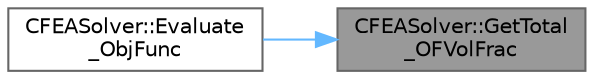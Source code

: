 digraph "CFEASolver::GetTotal_OFVolFrac"
{
 // LATEX_PDF_SIZE
  bgcolor="transparent";
  edge [fontname=Helvetica,fontsize=10,labelfontname=Helvetica,labelfontsize=10];
  node [fontname=Helvetica,fontsize=10,shape=box,height=0.2,width=0.4];
  rankdir="RL";
  Node1 [id="Node000001",label="CFEASolver::GetTotal\l_OFVolFrac",height=0.2,width=0.4,color="gray40", fillcolor="grey60", style="filled", fontcolor="black",tooltip="Retrieve the value of the volume fraction objective function."];
  Node1 -> Node2 [id="edge1_Node000001_Node000002",dir="back",color="steelblue1",style="solid",tooltip=" "];
  Node2 [id="Node000002",label="CFEASolver::Evaluate\l_ObjFunc",height=0.2,width=0.4,color="grey40", fillcolor="white", style="filled",URL="$classCFEASolver.html#ab479f89f0de82384eb907facb3dcb458",tooltip="Compute the objective function."];
}
